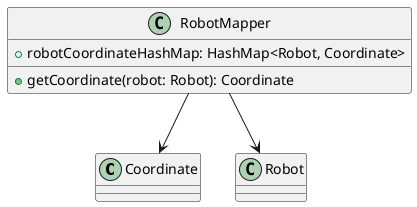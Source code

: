 @startuml
'https://plantuml.com/class-diagram

Class Coordinate {}
Class Robot {}
Class RobotMapper {
    + robotCoordinateHashMap: HashMap<Robot, Coordinate>
    + getCoordinate(robot: Robot): Coordinate
}

RobotMapper --> Robot
RobotMapper --> Coordinate

@enduml